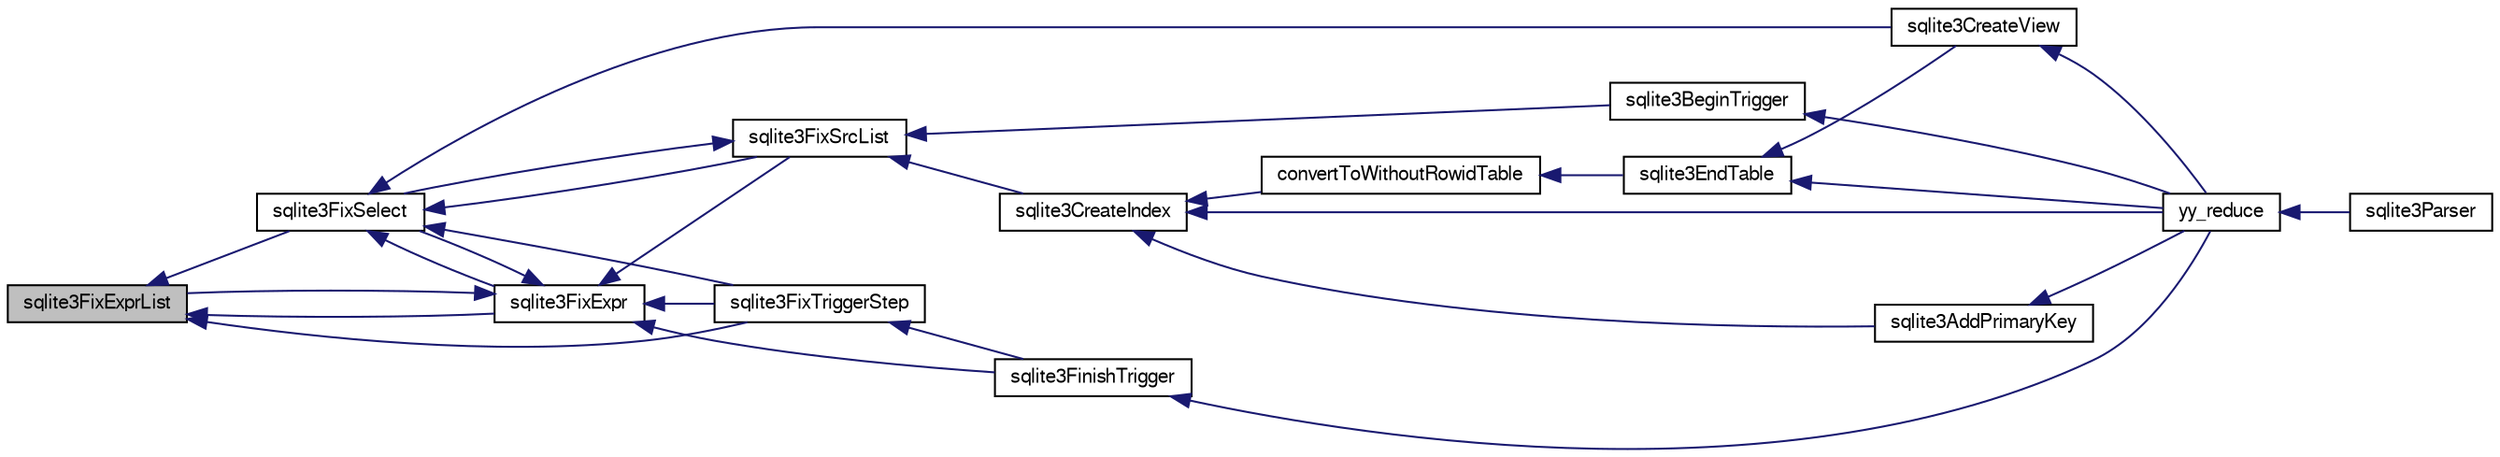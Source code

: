 digraph "sqlite3FixExprList"
{
  edge [fontname="FreeSans",fontsize="10",labelfontname="FreeSans",labelfontsize="10"];
  node [fontname="FreeSans",fontsize="10",shape=record];
  rankdir="LR";
  Node542890 [label="sqlite3FixExprList",height=0.2,width=0.4,color="black", fillcolor="grey75", style="filled", fontcolor="black"];
  Node542890 -> Node542891 [dir="back",color="midnightblue",fontsize="10",style="solid",fontname="FreeSans"];
  Node542891 [label="sqlite3FixSelect",height=0.2,width=0.4,color="black", fillcolor="white", style="filled",URL="$sqlite3_8c.html#a359eecf223c2eaa665ef8bc3f2687d4c"];
  Node542891 -> Node542892 [dir="back",color="midnightblue",fontsize="10",style="solid",fontname="FreeSans"];
  Node542892 [label="sqlite3FixSrcList",height=0.2,width=0.4,color="black", fillcolor="white", style="filled",URL="$sqlite3_8c.html#aef21c9fd3fd3e1ac1caad71d55ee867a"];
  Node542892 -> Node542891 [dir="back",color="midnightblue",fontsize="10",style="solid",fontname="FreeSans"];
  Node542892 -> Node542893 [dir="back",color="midnightblue",fontsize="10",style="solid",fontname="FreeSans"];
  Node542893 [label="sqlite3CreateIndex",height=0.2,width=0.4,color="black", fillcolor="white", style="filled",URL="$sqlite3_8c.html#a8dbe5e590ab6c58a8c45f34f7c81e825"];
  Node542893 -> Node542894 [dir="back",color="midnightblue",fontsize="10",style="solid",fontname="FreeSans"];
  Node542894 [label="sqlite3AddPrimaryKey",height=0.2,width=0.4,color="black", fillcolor="white", style="filled",URL="$sqlite3_8c.html#af2b0672c3379d2a7d927d210ae0ade62"];
  Node542894 -> Node542895 [dir="back",color="midnightblue",fontsize="10",style="solid",fontname="FreeSans"];
  Node542895 [label="yy_reduce",height=0.2,width=0.4,color="black", fillcolor="white", style="filled",URL="$sqlite3_8c.html#a7c419a9b25711c666a9a2449ef377f14"];
  Node542895 -> Node542896 [dir="back",color="midnightblue",fontsize="10",style="solid",fontname="FreeSans"];
  Node542896 [label="sqlite3Parser",height=0.2,width=0.4,color="black", fillcolor="white", style="filled",URL="$sqlite3_8c.html#a0327d71a5fabe0b6a343d78a2602e72a"];
  Node542893 -> Node542897 [dir="back",color="midnightblue",fontsize="10",style="solid",fontname="FreeSans"];
  Node542897 [label="convertToWithoutRowidTable",height=0.2,width=0.4,color="black", fillcolor="white", style="filled",URL="$sqlite3_8c.html#a0d41effc4e4a0ba740429a08f6747313"];
  Node542897 -> Node542898 [dir="back",color="midnightblue",fontsize="10",style="solid",fontname="FreeSans"];
  Node542898 [label="sqlite3EndTable",height=0.2,width=0.4,color="black", fillcolor="white", style="filled",URL="$sqlite3_8c.html#a7b5f2c66c0f0b6f819d970ca389768b0"];
  Node542898 -> Node542899 [dir="back",color="midnightblue",fontsize="10",style="solid",fontname="FreeSans"];
  Node542899 [label="sqlite3CreateView",height=0.2,width=0.4,color="black", fillcolor="white", style="filled",URL="$sqlite3_8c.html#a9d85cb00ff71dee5cd9a019503a6982e"];
  Node542899 -> Node542895 [dir="back",color="midnightblue",fontsize="10",style="solid",fontname="FreeSans"];
  Node542898 -> Node542895 [dir="back",color="midnightblue",fontsize="10",style="solid",fontname="FreeSans"];
  Node542893 -> Node542895 [dir="back",color="midnightblue",fontsize="10",style="solid",fontname="FreeSans"];
  Node542892 -> Node542900 [dir="back",color="midnightblue",fontsize="10",style="solid",fontname="FreeSans"];
  Node542900 [label="sqlite3BeginTrigger",height=0.2,width=0.4,color="black", fillcolor="white", style="filled",URL="$sqlite3_8c.html#ac20a731dbd52edec68a09962c7f39a4c"];
  Node542900 -> Node542895 [dir="back",color="midnightblue",fontsize="10",style="solid",fontname="FreeSans"];
  Node542891 -> Node542901 [dir="back",color="midnightblue",fontsize="10",style="solid",fontname="FreeSans"];
  Node542901 [label="sqlite3FixExpr",height=0.2,width=0.4,color="black", fillcolor="white", style="filled",URL="$sqlite3_8c.html#aed02a32694f2649d2f9161fb324f12ed"];
  Node542901 -> Node542892 [dir="back",color="midnightblue",fontsize="10",style="solid",fontname="FreeSans"];
  Node542901 -> Node542891 [dir="back",color="midnightblue",fontsize="10",style="solid",fontname="FreeSans"];
  Node542901 -> Node542890 [dir="back",color="midnightblue",fontsize="10",style="solid",fontname="FreeSans"];
  Node542901 -> Node542902 [dir="back",color="midnightblue",fontsize="10",style="solid",fontname="FreeSans"];
  Node542902 [label="sqlite3FixTriggerStep",height=0.2,width=0.4,color="black", fillcolor="white", style="filled",URL="$sqlite3_8c.html#a9c31e335e9b8ad784d990d0c9db3139d"];
  Node542902 -> Node542903 [dir="back",color="midnightblue",fontsize="10",style="solid",fontname="FreeSans"];
  Node542903 [label="sqlite3FinishTrigger",height=0.2,width=0.4,color="black", fillcolor="white", style="filled",URL="$sqlite3_8c.html#a15231afa0ac739363aee4cdb88380886"];
  Node542903 -> Node542895 [dir="back",color="midnightblue",fontsize="10",style="solid",fontname="FreeSans"];
  Node542901 -> Node542903 [dir="back",color="midnightblue",fontsize="10",style="solid",fontname="FreeSans"];
  Node542891 -> Node542902 [dir="back",color="midnightblue",fontsize="10",style="solid",fontname="FreeSans"];
  Node542891 -> Node542899 [dir="back",color="midnightblue",fontsize="10",style="solid",fontname="FreeSans"];
  Node542890 -> Node542901 [dir="back",color="midnightblue",fontsize="10",style="solid",fontname="FreeSans"];
  Node542890 -> Node542902 [dir="back",color="midnightblue",fontsize="10",style="solid",fontname="FreeSans"];
}
